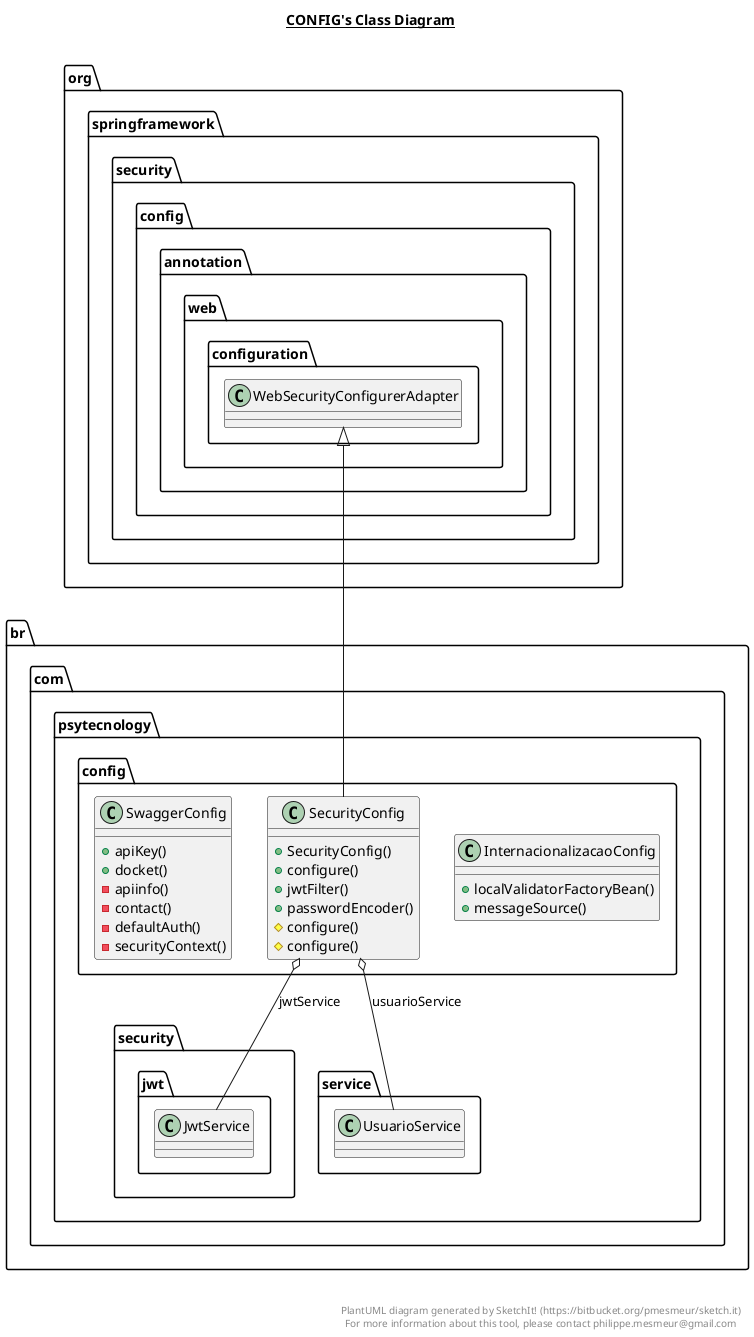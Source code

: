 @startuml

title __CONFIG's Class Diagram__\n

  namespace br.com.psytecnology {
    namespace config {
      class br.com.psytecnology.config.InternacionalizacaoConfig {
          + localValidatorFactoryBean()
          + messageSource()
      }
    }
  }
  

  namespace br.com.psytecnology {
    namespace config {
      class br.com.psytecnology.config.SecurityConfig {
          + SecurityConfig()
          + configure()
          + jwtFilter()
          + passwordEncoder()
          # configure()
          # configure()
      }
    }
  }
  

  namespace br.com.psytecnology {
    namespace config {
      class br.com.psytecnology.config.SwaggerConfig {
          + apiKey()
          + docket()
          - apiinfo()
          - contact()
          - defaultAuth()
          - securityContext()
      }
    }
  }
  

  br.com.psytecnology.config.SecurityConfig -up-|> org.springframework.security.config.annotation.web.configuration.WebSecurityConfigurerAdapter
  br.com.psytecnology.config.SecurityConfig o-- br.com.psytecnology.security.jwt.JwtService : jwtService
  br.com.psytecnology.config.SecurityConfig o-- br.com.psytecnology.service.UsuarioService : usuarioService


right footer


PlantUML diagram generated by SketchIt! (https://bitbucket.org/pmesmeur/sketch.it)
For more information about this tool, please contact philippe.mesmeur@gmail.com
endfooter

@enduml
